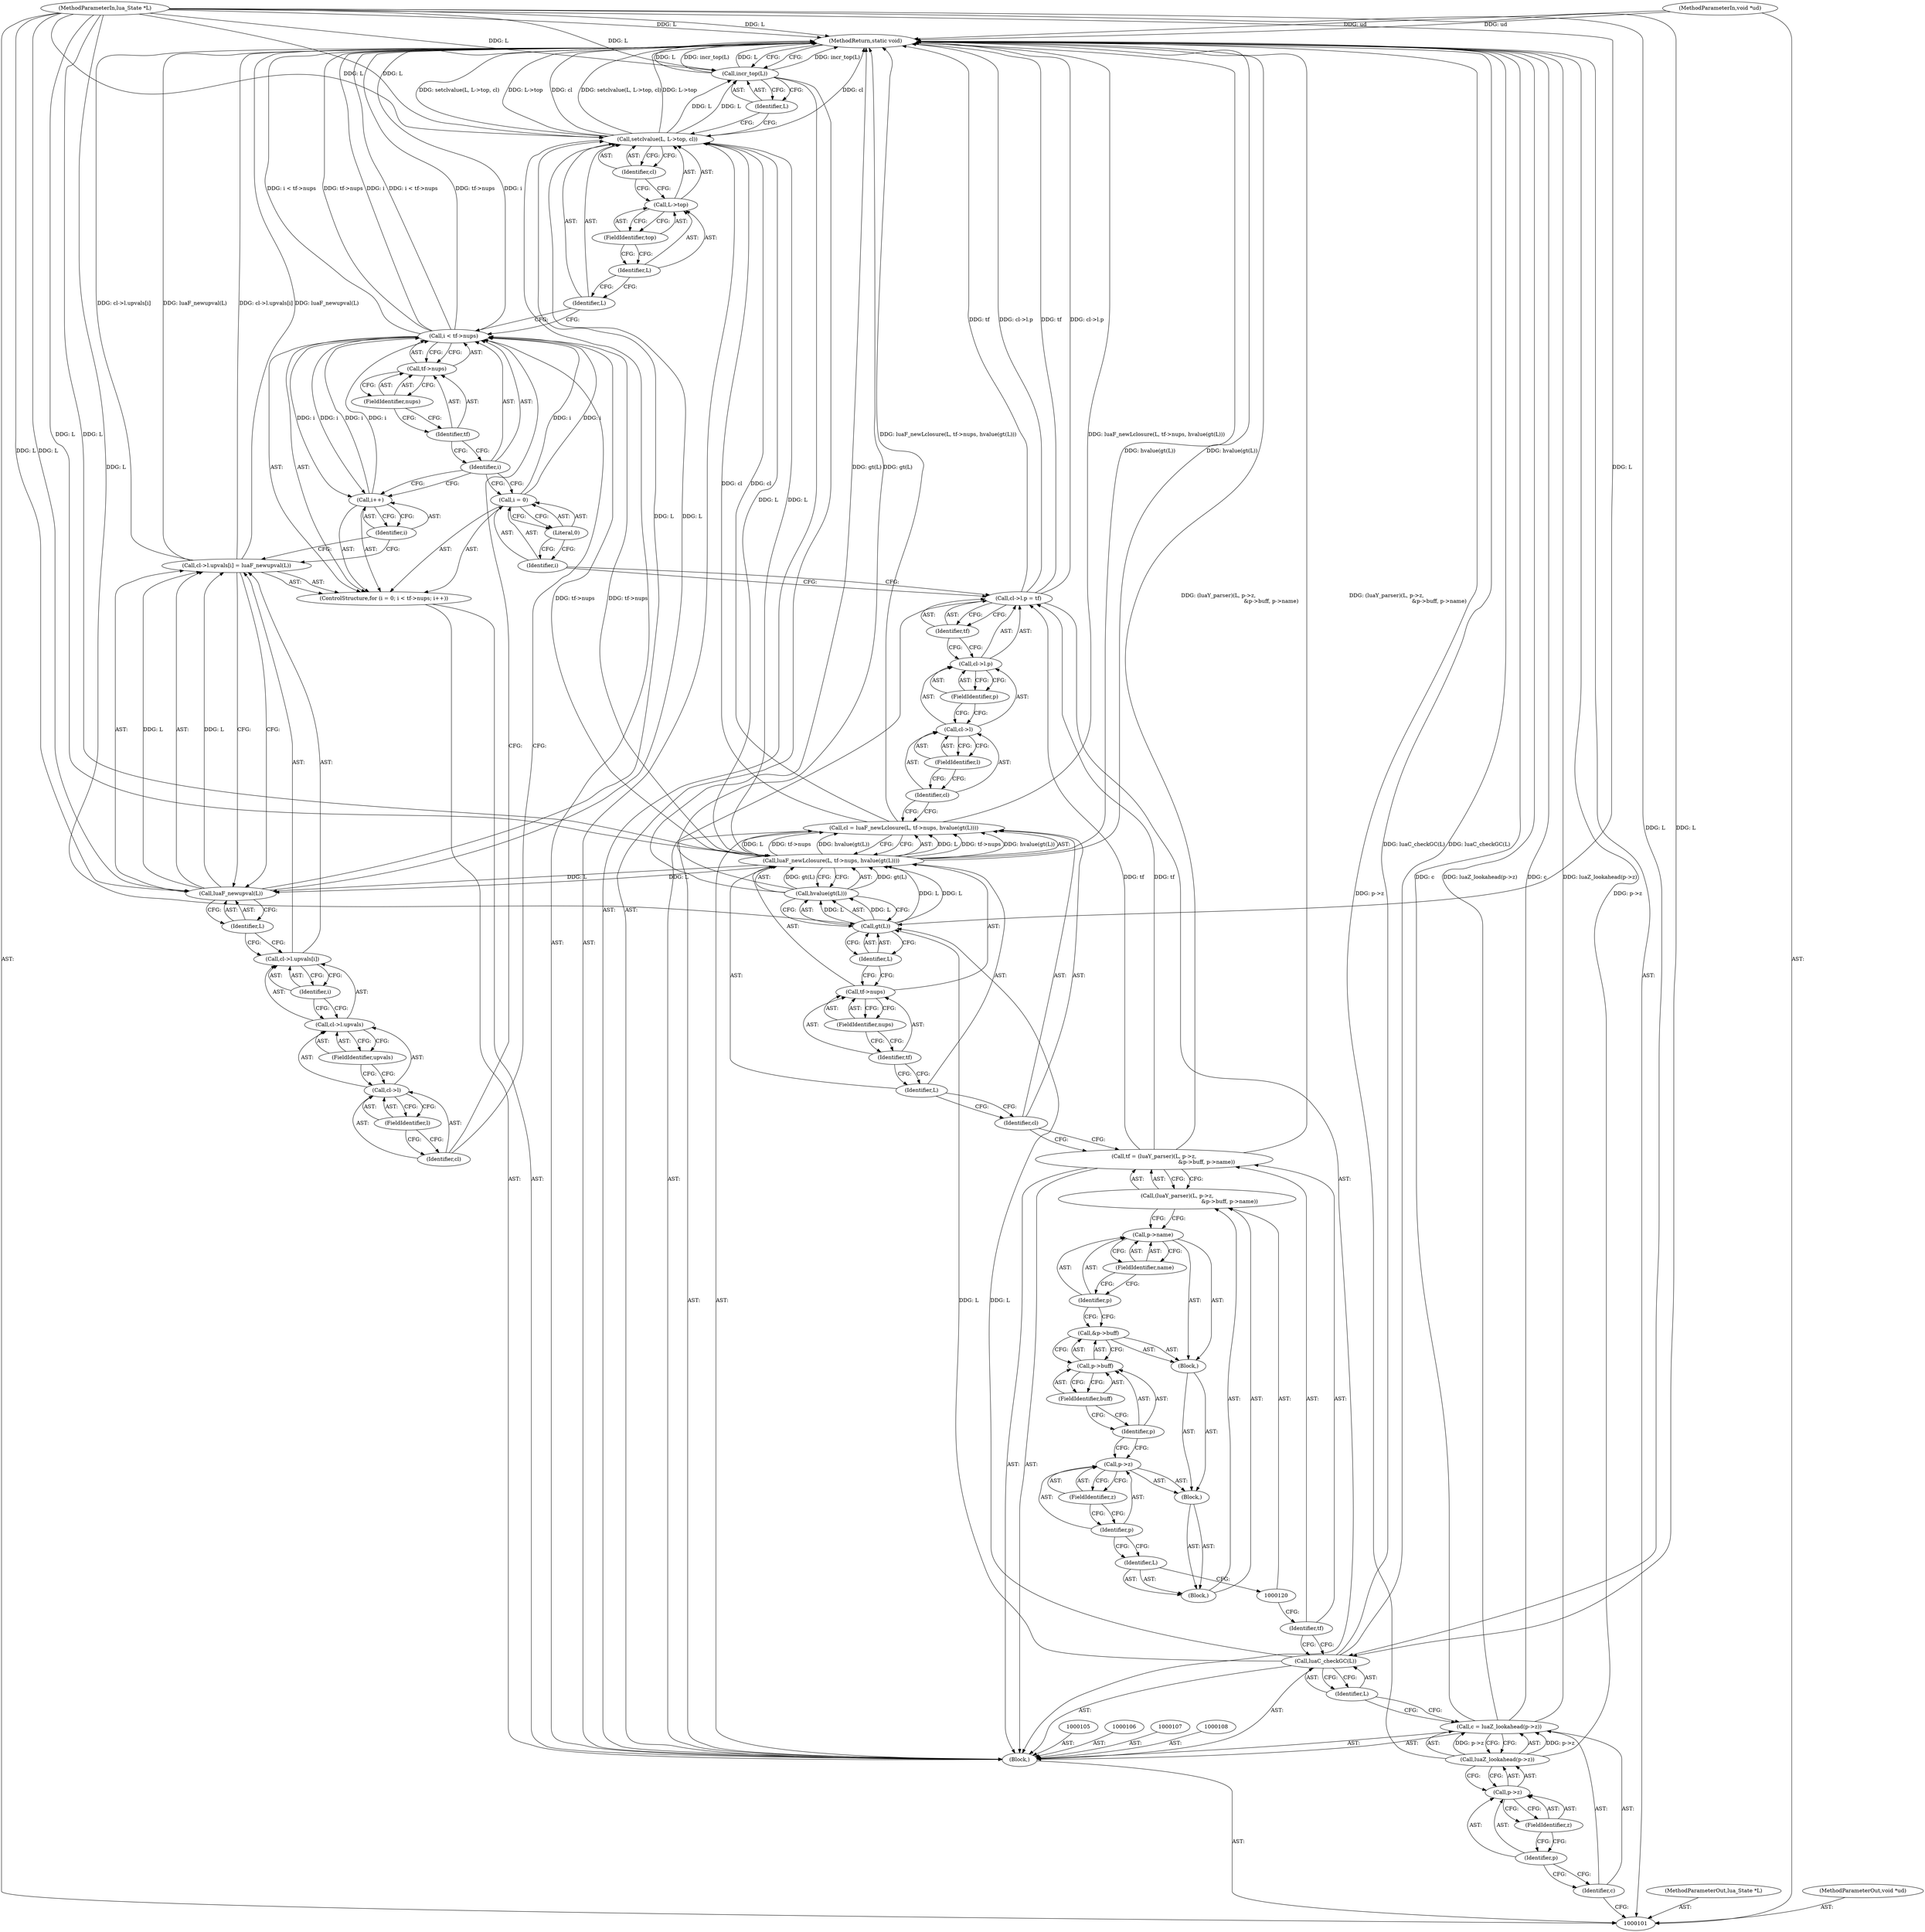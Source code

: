 digraph "0_redis_fdf9d455098f54f7666c702ae464e6ea21e25411" {
"1000181" [label="(MethodReturn,static void)"];
"1000102" [label="(MethodParameterIn,lua_State *L)"];
"1000265" [label="(MethodParameterOut,lua_State *L)"];
"1000103" [label="(MethodParameterIn,void *ud)"];
"1000266" [label="(MethodParameterOut,void *ud)"];
"1000104" [label="(Block,)"];
"1000138" [label="(Identifier,L)"];
"1000139" [label="(Call,tf->nups)"];
"1000140" [label="(Identifier,tf)"];
"1000135" [label="(Call,cl = luaF_newLclosure(L, tf->nups, hvalue(gt(L))))"];
"1000136" [label="(Identifier,cl)"];
"1000141" [label="(FieldIdentifier,nups)"];
"1000142" [label="(Call,hvalue(gt(L)))"];
"1000143" [label="(Call,gt(L))"];
"1000144" [label="(Identifier,L)"];
"1000137" [label="(Call,luaF_newLclosure(L, tf->nups, hvalue(gt(L))))"];
"1000151" [label="(Identifier,tf)"];
"1000145" [label="(Call,cl->l.p = tf)"];
"1000146" [label="(Call,cl->l.p)"];
"1000147" [label="(Call,cl->l)"];
"1000148" [label="(Identifier,cl)"];
"1000149" [label="(FieldIdentifier,l)"];
"1000150" [label="(FieldIdentifier,p)"];
"1000155" [label="(Literal,0)"];
"1000156" [label="(Call,i < tf->nups)"];
"1000157" [label="(Identifier,i)"];
"1000158" [label="(Call,tf->nups)"];
"1000159" [label="(Identifier,tf)"];
"1000152" [label="(ControlStructure,for (i = 0; i < tf->nups; i++))"];
"1000160" [label="(FieldIdentifier,nups)"];
"1000161" [label="(Call,i++)"];
"1000162" [label="(Identifier,i)"];
"1000153" [label="(Call,i = 0)"];
"1000154" [label="(Identifier,i)"];
"1000169" [label="(FieldIdentifier,upvals)"];
"1000170" [label="(Identifier,i)"];
"1000171" [label="(Call,luaF_newupval(L))"];
"1000172" [label="(Identifier,L)"];
"1000163" [label="(Call,cl->l.upvals[i] = luaF_newupval(L))"];
"1000164" [label="(Call,cl->l.upvals[i])"];
"1000165" [label="(Call,cl->l.upvals)"];
"1000166" [label="(Call,cl->l)"];
"1000167" [label="(Identifier,cl)"];
"1000168" [label="(FieldIdentifier,l)"];
"1000174" [label="(Identifier,L)"];
"1000175" [label="(Call,L->top)"];
"1000176" [label="(Identifier,L)"];
"1000177" [label="(FieldIdentifier,top)"];
"1000173" [label="(Call,setclvalue(L, L->top, cl))"];
"1000178" [label="(Identifier,cl)"];
"1000180" [label="(Identifier,L)"];
"1000179" [label="(Call,incr_top(L))"];
"1000111" [label="(Call,luaZ_lookahead(p->z))"];
"1000112" [label="(Call,p->z)"];
"1000113" [label="(Identifier,p)"];
"1000114" [label="(FieldIdentifier,z)"];
"1000109" [label="(Call,c = luaZ_lookahead(p->z))"];
"1000110" [label="(Identifier,c)"];
"1000116" [label="(Identifier,L)"];
"1000115" [label="(Call,luaC_checkGC(L))"];
"1000117" [label="(Call,tf = (luaY_parser)(L, p->z,\n                                                              &p->buff, p->name))"];
"1000118" [label="(Identifier,tf)"];
"1000121" [label="(Block,)"];
"1000122" [label="(Identifier,L)"];
"1000123" [label="(Block,)"];
"1000124" [label="(Call,p->z)"];
"1000125" [label="(Identifier,p)"];
"1000126" [label="(FieldIdentifier,z)"];
"1000119" [label="(Call,(luaY_parser)(L, p->z,\n                                                              &p->buff, p->name))"];
"1000127" [label="(Block,)"];
"1000128" [label="(Call,&p->buff)"];
"1000129" [label="(Call,p->buff)"];
"1000130" [label="(Identifier,p)"];
"1000131" [label="(FieldIdentifier,buff)"];
"1000132" [label="(Call,p->name)"];
"1000133" [label="(Identifier,p)"];
"1000134" [label="(FieldIdentifier,name)"];
"1000181" -> "1000101"  [label="AST: "];
"1000181" -> "1000179"  [label="CFG: "];
"1000163" -> "1000181"  [label="DDG: cl->l.upvals[i]"];
"1000163" -> "1000181"  [label="DDG: luaF_newupval(L)"];
"1000137" -> "1000181"  [label="DDG: hvalue(gt(L))"];
"1000145" -> "1000181"  [label="DDG: tf"];
"1000145" -> "1000181"  [label="DDG: cl->l.p"];
"1000156" -> "1000181"  [label="DDG: i"];
"1000156" -> "1000181"  [label="DDG: i < tf->nups"];
"1000156" -> "1000181"  [label="DDG: tf->nups"];
"1000179" -> "1000181"  [label="DDG: incr_top(L)"];
"1000179" -> "1000181"  [label="DDG: L"];
"1000117" -> "1000181"  [label="DDG: (luaY_parser)(L, p->z,\n                                                              &p->buff, p->name)"];
"1000173" -> "1000181"  [label="DDG: cl"];
"1000173" -> "1000181"  [label="DDG: setclvalue(L, L->top, cl)"];
"1000173" -> "1000181"  [label="DDG: L->top"];
"1000103" -> "1000181"  [label="DDG: ud"];
"1000115" -> "1000181"  [label="DDG: luaC_checkGC(L)"];
"1000102" -> "1000181"  [label="DDG: L"];
"1000111" -> "1000181"  [label="DDG: p->z"];
"1000109" -> "1000181"  [label="DDG: c"];
"1000109" -> "1000181"  [label="DDG: luaZ_lookahead(p->z)"];
"1000142" -> "1000181"  [label="DDG: gt(L)"];
"1000135" -> "1000181"  [label="DDG: luaF_newLclosure(L, tf->nups, hvalue(gt(L)))"];
"1000102" -> "1000101"  [label="AST: "];
"1000102" -> "1000181"  [label="DDG: L"];
"1000102" -> "1000115"  [label="DDG: L"];
"1000102" -> "1000137"  [label="DDG: L"];
"1000102" -> "1000143"  [label="DDG: L"];
"1000102" -> "1000171"  [label="DDG: L"];
"1000102" -> "1000173"  [label="DDG: L"];
"1000102" -> "1000179"  [label="DDG: L"];
"1000265" -> "1000101"  [label="AST: "];
"1000103" -> "1000101"  [label="AST: "];
"1000103" -> "1000181"  [label="DDG: ud"];
"1000266" -> "1000101"  [label="AST: "];
"1000104" -> "1000101"  [label="AST: "];
"1000105" -> "1000104"  [label="AST: "];
"1000106" -> "1000104"  [label="AST: "];
"1000107" -> "1000104"  [label="AST: "];
"1000108" -> "1000104"  [label="AST: "];
"1000109" -> "1000104"  [label="AST: "];
"1000115" -> "1000104"  [label="AST: "];
"1000117" -> "1000104"  [label="AST: "];
"1000135" -> "1000104"  [label="AST: "];
"1000145" -> "1000104"  [label="AST: "];
"1000152" -> "1000104"  [label="AST: "];
"1000173" -> "1000104"  [label="AST: "];
"1000179" -> "1000104"  [label="AST: "];
"1000138" -> "1000137"  [label="AST: "];
"1000138" -> "1000136"  [label="CFG: "];
"1000140" -> "1000138"  [label="CFG: "];
"1000139" -> "1000137"  [label="AST: "];
"1000139" -> "1000141"  [label="CFG: "];
"1000140" -> "1000139"  [label="AST: "];
"1000141" -> "1000139"  [label="AST: "];
"1000144" -> "1000139"  [label="CFG: "];
"1000140" -> "1000139"  [label="AST: "];
"1000140" -> "1000138"  [label="CFG: "];
"1000141" -> "1000140"  [label="CFG: "];
"1000135" -> "1000104"  [label="AST: "];
"1000135" -> "1000137"  [label="CFG: "];
"1000136" -> "1000135"  [label="AST: "];
"1000137" -> "1000135"  [label="AST: "];
"1000148" -> "1000135"  [label="CFG: "];
"1000135" -> "1000181"  [label="DDG: luaF_newLclosure(L, tf->nups, hvalue(gt(L)))"];
"1000137" -> "1000135"  [label="DDG: L"];
"1000137" -> "1000135"  [label="DDG: tf->nups"];
"1000137" -> "1000135"  [label="DDG: hvalue(gt(L))"];
"1000135" -> "1000173"  [label="DDG: cl"];
"1000136" -> "1000135"  [label="AST: "];
"1000136" -> "1000117"  [label="CFG: "];
"1000138" -> "1000136"  [label="CFG: "];
"1000141" -> "1000139"  [label="AST: "];
"1000141" -> "1000140"  [label="CFG: "];
"1000139" -> "1000141"  [label="CFG: "];
"1000142" -> "1000137"  [label="AST: "];
"1000142" -> "1000143"  [label="CFG: "];
"1000143" -> "1000142"  [label="AST: "];
"1000137" -> "1000142"  [label="CFG: "];
"1000142" -> "1000181"  [label="DDG: gt(L)"];
"1000142" -> "1000137"  [label="DDG: gt(L)"];
"1000143" -> "1000142"  [label="DDG: L"];
"1000143" -> "1000142"  [label="AST: "];
"1000143" -> "1000144"  [label="CFG: "];
"1000144" -> "1000143"  [label="AST: "];
"1000142" -> "1000143"  [label="CFG: "];
"1000143" -> "1000137"  [label="DDG: L"];
"1000143" -> "1000142"  [label="DDG: L"];
"1000115" -> "1000143"  [label="DDG: L"];
"1000102" -> "1000143"  [label="DDG: L"];
"1000144" -> "1000143"  [label="AST: "];
"1000144" -> "1000139"  [label="CFG: "];
"1000143" -> "1000144"  [label="CFG: "];
"1000137" -> "1000135"  [label="AST: "];
"1000137" -> "1000142"  [label="CFG: "];
"1000138" -> "1000137"  [label="AST: "];
"1000139" -> "1000137"  [label="AST: "];
"1000142" -> "1000137"  [label="AST: "];
"1000135" -> "1000137"  [label="CFG: "];
"1000137" -> "1000181"  [label="DDG: hvalue(gt(L))"];
"1000137" -> "1000135"  [label="DDG: L"];
"1000137" -> "1000135"  [label="DDG: tf->nups"];
"1000137" -> "1000135"  [label="DDG: hvalue(gt(L))"];
"1000143" -> "1000137"  [label="DDG: L"];
"1000102" -> "1000137"  [label="DDG: L"];
"1000142" -> "1000137"  [label="DDG: gt(L)"];
"1000137" -> "1000156"  [label="DDG: tf->nups"];
"1000137" -> "1000171"  [label="DDG: L"];
"1000137" -> "1000173"  [label="DDG: L"];
"1000151" -> "1000145"  [label="AST: "];
"1000151" -> "1000146"  [label="CFG: "];
"1000145" -> "1000151"  [label="CFG: "];
"1000145" -> "1000104"  [label="AST: "];
"1000145" -> "1000151"  [label="CFG: "];
"1000146" -> "1000145"  [label="AST: "];
"1000151" -> "1000145"  [label="AST: "];
"1000154" -> "1000145"  [label="CFG: "];
"1000145" -> "1000181"  [label="DDG: tf"];
"1000145" -> "1000181"  [label="DDG: cl->l.p"];
"1000117" -> "1000145"  [label="DDG: tf"];
"1000146" -> "1000145"  [label="AST: "];
"1000146" -> "1000150"  [label="CFG: "];
"1000147" -> "1000146"  [label="AST: "];
"1000150" -> "1000146"  [label="AST: "];
"1000151" -> "1000146"  [label="CFG: "];
"1000147" -> "1000146"  [label="AST: "];
"1000147" -> "1000149"  [label="CFG: "];
"1000148" -> "1000147"  [label="AST: "];
"1000149" -> "1000147"  [label="AST: "];
"1000150" -> "1000147"  [label="CFG: "];
"1000148" -> "1000147"  [label="AST: "];
"1000148" -> "1000135"  [label="CFG: "];
"1000149" -> "1000148"  [label="CFG: "];
"1000149" -> "1000147"  [label="AST: "];
"1000149" -> "1000148"  [label="CFG: "];
"1000147" -> "1000149"  [label="CFG: "];
"1000150" -> "1000146"  [label="AST: "];
"1000150" -> "1000147"  [label="CFG: "];
"1000146" -> "1000150"  [label="CFG: "];
"1000155" -> "1000153"  [label="AST: "];
"1000155" -> "1000154"  [label="CFG: "];
"1000153" -> "1000155"  [label="CFG: "];
"1000156" -> "1000152"  [label="AST: "];
"1000156" -> "1000158"  [label="CFG: "];
"1000157" -> "1000156"  [label="AST: "];
"1000158" -> "1000156"  [label="AST: "];
"1000167" -> "1000156"  [label="CFG: "];
"1000174" -> "1000156"  [label="CFG: "];
"1000156" -> "1000181"  [label="DDG: i"];
"1000156" -> "1000181"  [label="DDG: i < tf->nups"];
"1000156" -> "1000181"  [label="DDG: tf->nups"];
"1000153" -> "1000156"  [label="DDG: i"];
"1000161" -> "1000156"  [label="DDG: i"];
"1000137" -> "1000156"  [label="DDG: tf->nups"];
"1000156" -> "1000161"  [label="DDG: i"];
"1000157" -> "1000156"  [label="AST: "];
"1000157" -> "1000153"  [label="CFG: "];
"1000157" -> "1000161"  [label="CFG: "];
"1000159" -> "1000157"  [label="CFG: "];
"1000158" -> "1000156"  [label="AST: "];
"1000158" -> "1000160"  [label="CFG: "];
"1000159" -> "1000158"  [label="AST: "];
"1000160" -> "1000158"  [label="AST: "];
"1000156" -> "1000158"  [label="CFG: "];
"1000159" -> "1000158"  [label="AST: "];
"1000159" -> "1000157"  [label="CFG: "];
"1000160" -> "1000159"  [label="CFG: "];
"1000152" -> "1000104"  [label="AST: "];
"1000153" -> "1000152"  [label="AST: "];
"1000156" -> "1000152"  [label="AST: "];
"1000161" -> "1000152"  [label="AST: "];
"1000163" -> "1000152"  [label="AST: "];
"1000160" -> "1000158"  [label="AST: "];
"1000160" -> "1000159"  [label="CFG: "];
"1000158" -> "1000160"  [label="CFG: "];
"1000161" -> "1000152"  [label="AST: "];
"1000161" -> "1000162"  [label="CFG: "];
"1000162" -> "1000161"  [label="AST: "];
"1000157" -> "1000161"  [label="CFG: "];
"1000161" -> "1000156"  [label="DDG: i"];
"1000156" -> "1000161"  [label="DDG: i"];
"1000162" -> "1000161"  [label="AST: "];
"1000162" -> "1000163"  [label="CFG: "];
"1000161" -> "1000162"  [label="CFG: "];
"1000153" -> "1000152"  [label="AST: "];
"1000153" -> "1000155"  [label="CFG: "];
"1000154" -> "1000153"  [label="AST: "];
"1000155" -> "1000153"  [label="AST: "];
"1000157" -> "1000153"  [label="CFG: "];
"1000153" -> "1000156"  [label="DDG: i"];
"1000154" -> "1000153"  [label="AST: "];
"1000154" -> "1000145"  [label="CFG: "];
"1000155" -> "1000154"  [label="CFG: "];
"1000169" -> "1000165"  [label="AST: "];
"1000169" -> "1000166"  [label="CFG: "];
"1000165" -> "1000169"  [label="CFG: "];
"1000170" -> "1000164"  [label="AST: "];
"1000170" -> "1000165"  [label="CFG: "];
"1000164" -> "1000170"  [label="CFG: "];
"1000171" -> "1000163"  [label="AST: "];
"1000171" -> "1000172"  [label="CFG: "];
"1000172" -> "1000171"  [label="AST: "];
"1000163" -> "1000171"  [label="CFG: "];
"1000171" -> "1000163"  [label="DDG: L"];
"1000137" -> "1000171"  [label="DDG: L"];
"1000102" -> "1000171"  [label="DDG: L"];
"1000171" -> "1000173"  [label="DDG: L"];
"1000172" -> "1000171"  [label="AST: "];
"1000172" -> "1000164"  [label="CFG: "];
"1000171" -> "1000172"  [label="CFG: "];
"1000163" -> "1000152"  [label="AST: "];
"1000163" -> "1000171"  [label="CFG: "];
"1000164" -> "1000163"  [label="AST: "];
"1000171" -> "1000163"  [label="AST: "];
"1000162" -> "1000163"  [label="CFG: "];
"1000163" -> "1000181"  [label="DDG: cl->l.upvals[i]"];
"1000163" -> "1000181"  [label="DDG: luaF_newupval(L)"];
"1000171" -> "1000163"  [label="DDG: L"];
"1000164" -> "1000163"  [label="AST: "];
"1000164" -> "1000170"  [label="CFG: "];
"1000165" -> "1000164"  [label="AST: "];
"1000170" -> "1000164"  [label="AST: "];
"1000172" -> "1000164"  [label="CFG: "];
"1000165" -> "1000164"  [label="AST: "];
"1000165" -> "1000169"  [label="CFG: "];
"1000166" -> "1000165"  [label="AST: "];
"1000169" -> "1000165"  [label="AST: "];
"1000170" -> "1000165"  [label="CFG: "];
"1000166" -> "1000165"  [label="AST: "];
"1000166" -> "1000168"  [label="CFG: "];
"1000167" -> "1000166"  [label="AST: "];
"1000168" -> "1000166"  [label="AST: "];
"1000169" -> "1000166"  [label="CFG: "];
"1000167" -> "1000166"  [label="AST: "];
"1000167" -> "1000156"  [label="CFG: "];
"1000168" -> "1000167"  [label="CFG: "];
"1000168" -> "1000166"  [label="AST: "];
"1000168" -> "1000167"  [label="CFG: "];
"1000166" -> "1000168"  [label="CFG: "];
"1000174" -> "1000173"  [label="AST: "];
"1000174" -> "1000156"  [label="CFG: "];
"1000176" -> "1000174"  [label="CFG: "];
"1000175" -> "1000173"  [label="AST: "];
"1000175" -> "1000177"  [label="CFG: "];
"1000176" -> "1000175"  [label="AST: "];
"1000177" -> "1000175"  [label="AST: "];
"1000178" -> "1000175"  [label="CFG: "];
"1000176" -> "1000175"  [label="AST: "];
"1000176" -> "1000174"  [label="CFG: "];
"1000177" -> "1000176"  [label="CFG: "];
"1000177" -> "1000175"  [label="AST: "];
"1000177" -> "1000176"  [label="CFG: "];
"1000175" -> "1000177"  [label="CFG: "];
"1000173" -> "1000104"  [label="AST: "];
"1000173" -> "1000178"  [label="CFG: "];
"1000174" -> "1000173"  [label="AST: "];
"1000175" -> "1000173"  [label="AST: "];
"1000178" -> "1000173"  [label="AST: "];
"1000180" -> "1000173"  [label="CFG: "];
"1000173" -> "1000181"  [label="DDG: cl"];
"1000173" -> "1000181"  [label="DDG: setclvalue(L, L->top, cl)"];
"1000173" -> "1000181"  [label="DDG: L->top"];
"1000171" -> "1000173"  [label="DDG: L"];
"1000137" -> "1000173"  [label="DDG: L"];
"1000102" -> "1000173"  [label="DDG: L"];
"1000135" -> "1000173"  [label="DDG: cl"];
"1000173" -> "1000179"  [label="DDG: L"];
"1000178" -> "1000173"  [label="AST: "];
"1000178" -> "1000175"  [label="CFG: "];
"1000173" -> "1000178"  [label="CFG: "];
"1000180" -> "1000179"  [label="AST: "];
"1000180" -> "1000173"  [label="CFG: "];
"1000179" -> "1000180"  [label="CFG: "];
"1000179" -> "1000104"  [label="AST: "];
"1000179" -> "1000180"  [label="CFG: "];
"1000180" -> "1000179"  [label="AST: "];
"1000181" -> "1000179"  [label="CFG: "];
"1000179" -> "1000181"  [label="DDG: incr_top(L)"];
"1000179" -> "1000181"  [label="DDG: L"];
"1000173" -> "1000179"  [label="DDG: L"];
"1000102" -> "1000179"  [label="DDG: L"];
"1000111" -> "1000109"  [label="AST: "];
"1000111" -> "1000112"  [label="CFG: "];
"1000112" -> "1000111"  [label="AST: "];
"1000109" -> "1000111"  [label="CFG: "];
"1000111" -> "1000181"  [label="DDG: p->z"];
"1000111" -> "1000109"  [label="DDG: p->z"];
"1000112" -> "1000111"  [label="AST: "];
"1000112" -> "1000114"  [label="CFG: "];
"1000113" -> "1000112"  [label="AST: "];
"1000114" -> "1000112"  [label="AST: "];
"1000111" -> "1000112"  [label="CFG: "];
"1000113" -> "1000112"  [label="AST: "];
"1000113" -> "1000110"  [label="CFG: "];
"1000114" -> "1000113"  [label="CFG: "];
"1000114" -> "1000112"  [label="AST: "];
"1000114" -> "1000113"  [label="CFG: "];
"1000112" -> "1000114"  [label="CFG: "];
"1000109" -> "1000104"  [label="AST: "];
"1000109" -> "1000111"  [label="CFG: "];
"1000110" -> "1000109"  [label="AST: "];
"1000111" -> "1000109"  [label="AST: "];
"1000116" -> "1000109"  [label="CFG: "];
"1000109" -> "1000181"  [label="DDG: c"];
"1000109" -> "1000181"  [label="DDG: luaZ_lookahead(p->z)"];
"1000111" -> "1000109"  [label="DDG: p->z"];
"1000110" -> "1000109"  [label="AST: "];
"1000110" -> "1000101"  [label="CFG: "];
"1000113" -> "1000110"  [label="CFG: "];
"1000116" -> "1000115"  [label="AST: "];
"1000116" -> "1000109"  [label="CFG: "];
"1000115" -> "1000116"  [label="CFG: "];
"1000115" -> "1000104"  [label="AST: "];
"1000115" -> "1000116"  [label="CFG: "];
"1000116" -> "1000115"  [label="AST: "];
"1000118" -> "1000115"  [label="CFG: "];
"1000115" -> "1000181"  [label="DDG: luaC_checkGC(L)"];
"1000102" -> "1000115"  [label="DDG: L"];
"1000115" -> "1000143"  [label="DDG: L"];
"1000117" -> "1000104"  [label="AST: "];
"1000117" -> "1000119"  [label="CFG: "];
"1000118" -> "1000117"  [label="AST: "];
"1000119" -> "1000117"  [label="AST: "];
"1000136" -> "1000117"  [label="CFG: "];
"1000117" -> "1000181"  [label="DDG: (luaY_parser)(L, p->z,\n                                                              &p->buff, p->name)"];
"1000117" -> "1000145"  [label="DDG: tf"];
"1000118" -> "1000117"  [label="AST: "];
"1000118" -> "1000115"  [label="CFG: "];
"1000120" -> "1000118"  [label="CFG: "];
"1000121" -> "1000119"  [label="AST: "];
"1000122" -> "1000121"  [label="AST: "];
"1000123" -> "1000121"  [label="AST: "];
"1000122" -> "1000121"  [label="AST: "];
"1000122" -> "1000120"  [label="CFG: "];
"1000125" -> "1000122"  [label="CFG: "];
"1000123" -> "1000121"  [label="AST: "];
"1000124" -> "1000123"  [label="AST: "];
"1000127" -> "1000123"  [label="AST: "];
"1000124" -> "1000123"  [label="AST: "];
"1000124" -> "1000126"  [label="CFG: "];
"1000125" -> "1000124"  [label="AST: "];
"1000126" -> "1000124"  [label="AST: "];
"1000130" -> "1000124"  [label="CFG: "];
"1000125" -> "1000124"  [label="AST: "];
"1000125" -> "1000122"  [label="CFG: "];
"1000126" -> "1000125"  [label="CFG: "];
"1000126" -> "1000124"  [label="AST: "];
"1000126" -> "1000125"  [label="CFG: "];
"1000124" -> "1000126"  [label="CFG: "];
"1000119" -> "1000117"  [label="AST: "];
"1000119" -> "1000132"  [label="CFG: "];
"1000120" -> "1000119"  [label="AST: "];
"1000121" -> "1000119"  [label="AST: "];
"1000117" -> "1000119"  [label="CFG: "];
"1000127" -> "1000123"  [label="AST: "];
"1000128" -> "1000127"  [label="AST: "];
"1000132" -> "1000127"  [label="AST: "];
"1000128" -> "1000127"  [label="AST: "];
"1000128" -> "1000129"  [label="CFG: "];
"1000129" -> "1000128"  [label="AST: "];
"1000133" -> "1000128"  [label="CFG: "];
"1000129" -> "1000128"  [label="AST: "];
"1000129" -> "1000131"  [label="CFG: "];
"1000130" -> "1000129"  [label="AST: "];
"1000131" -> "1000129"  [label="AST: "];
"1000128" -> "1000129"  [label="CFG: "];
"1000130" -> "1000129"  [label="AST: "];
"1000130" -> "1000124"  [label="CFG: "];
"1000131" -> "1000130"  [label="CFG: "];
"1000131" -> "1000129"  [label="AST: "];
"1000131" -> "1000130"  [label="CFG: "];
"1000129" -> "1000131"  [label="CFG: "];
"1000132" -> "1000127"  [label="AST: "];
"1000132" -> "1000134"  [label="CFG: "];
"1000133" -> "1000132"  [label="AST: "];
"1000134" -> "1000132"  [label="AST: "];
"1000119" -> "1000132"  [label="CFG: "];
"1000133" -> "1000132"  [label="AST: "];
"1000133" -> "1000128"  [label="CFG: "];
"1000134" -> "1000133"  [label="CFG: "];
"1000134" -> "1000132"  [label="AST: "];
"1000134" -> "1000133"  [label="CFG: "];
"1000132" -> "1000134"  [label="CFG: "];
}

